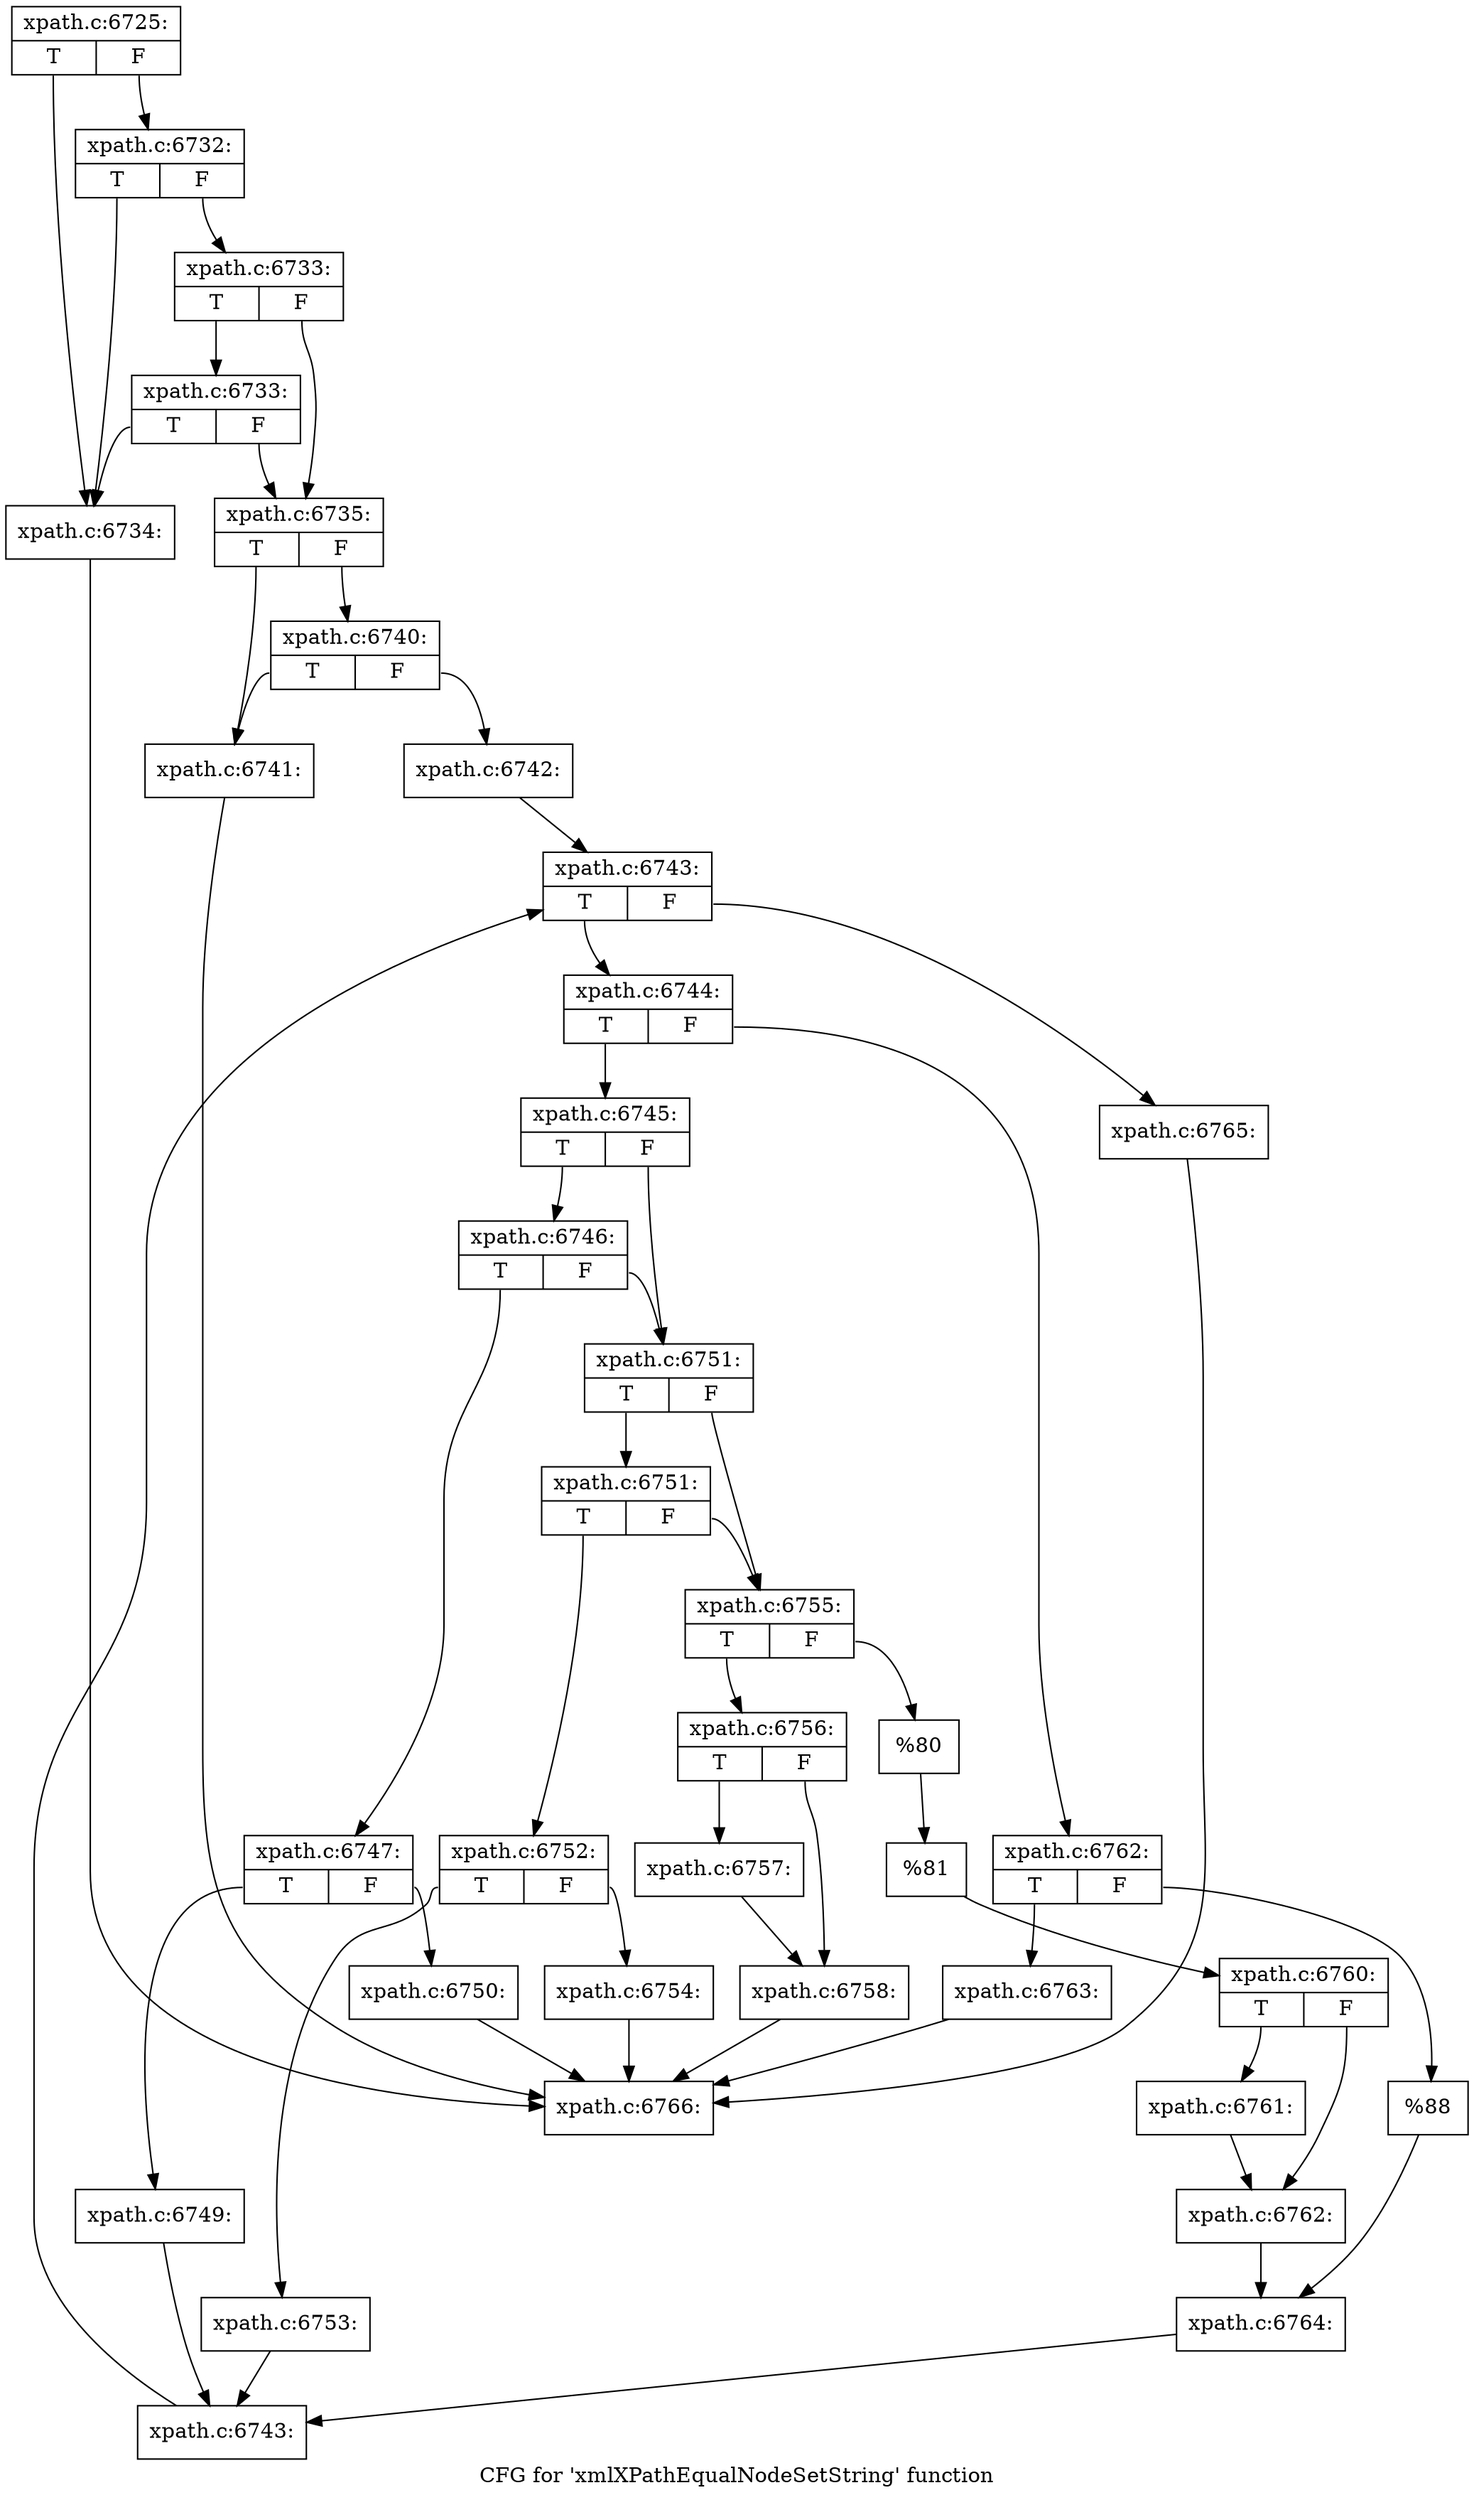 digraph "CFG for 'xmlXPathEqualNodeSetString' function" {
	label="CFG for 'xmlXPathEqualNodeSetString' function";

	Node0x4dc34d0 [shape=record,label="{xpath.c:6725:|{<s0>T|<s1>F}}"];
	Node0x4dc34d0:s0 -> Node0x4dd0080;
	Node0x4dc34d0:s1 -> Node0x4dd01a0;
	Node0x4dd01a0 [shape=record,label="{xpath.c:6732:|{<s0>T|<s1>F}}"];
	Node0x4dd01a0:s0 -> Node0x4dd0080;
	Node0x4dd01a0:s1 -> Node0x4dd0120;
	Node0x4dd0120 [shape=record,label="{xpath.c:6733:|{<s0>T|<s1>F}}"];
	Node0x4dd0120:s0 -> Node0x4dd06b0;
	Node0x4dd0120:s1 -> Node0x4dd00d0;
	Node0x4dd06b0 [shape=record,label="{xpath.c:6733:|{<s0>T|<s1>F}}"];
	Node0x4dd06b0:s0 -> Node0x4dd0080;
	Node0x4dd06b0:s1 -> Node0x4dd00d0;
	Node0x4dd0080 [shape=record,label="{xpath.c:6734:}"];
	Node0x4dd0080 -> Node0x4dceb30;
	Node0x4dd00d0 [shape=record,label="{xpath.c:6735:|{<s0>T|<s1>F}}"];
	Node0x4dd00d0:s0 -> Node0x4dd1210;
	Node0x4dd00d0:s1 -> Node0x4dd12b0;
	Node0x4dd12b0 [shape=record,label="{xpath.c:6740:|{<s0>T|<s1>F}}"];
	Node0x4dd12b0:s0 -> Node0x4dd1210;
	Node0x4dd12b0:s1 -> Node0x4dd1260;
	Node0x4dd1210 [shape=record,label="{xpath.c:6741:}"];
	Node0x4dd1210 -> Node0x4dceb30;
	Node0x4dd1260 [shape=record,label="{xpath.c:6742:}"];
	Node0x4dd1260 -> Node0x4dd2340;
	Node0x4dd2340 [shape=record,label="{xpath.c:6743:|{<s0>T|<s1>F}}"];
	Node0x4dd2340:s0 -> Node0x4dd2900;
	Node0x4dd2340:s1 -> Node0x49225d0;
	Node0x4dd2900 [shape=record,label="{xpath.c:6744:|{<s0>T|<s1>F}}"];
	Node0x4dd2900:s0 -> Node0x4dd2c00;
	Node0x4dd2900:s1 -> Node0x4dd2ca0;
	Node0x4dd2c00 [shape=record,label="{xpath.c:6745:|{<s0>T|<s1>F}}"];
	Node0x4dd2c00:s0 -> Node0x4dd3840;
	Node0x4dd2c00:s1 -> Node0x4dd37f0;
	Node0x4dd3840 [shape=record,label="{xpath.c:6746:|{<s0>T|<s1>F}}"];
	Node0x4dd3840:s0 -> Node0x4dd3750;
	Node0x4dd3840:s1 -> Node0x4dd37f0;
	Node0x4dd3750 [shape=record,label="{xpath.c:6747:|{<s0>T|<s1>F}}"];
	Node0x4dd3750:s0 -> Node0x4dd4000;
	Node0x4dd3750:s1 -> Node0x4dd4050;
	Node0x4dd4000 [shape=record,label="{xpath.c:6749:}"];
	Node0x4dd4000 -> Node0x4dd28b0;
	Node0x4dd4050 [shape=record,label="{xpath.c:6750:}"];
	Node0x4dd4050 -> Node0x4dceb30;
	Node0x4dd37f0 [shape=record,label="{xpath.c:6751:|{<s0>T|<s1>F}}"];
	Node0x4dd37f0:s0 -> Node0x4dd45f0;
	Node0x4dd37f0:s1 -> Node0x4dd45a0;
	Node0x4dd45f0 [shape=record,label="{xpath.c:6751:|{<s0>T|<s1>F}}"];
	Node0x4dd45f0:s0 -> Node0x4dd4500;
	Node0x4dd45f0:s1 -> Node0x4dd45a0;
	Node0x4dd4500 [shape=record,label="{xpath.c:6752:|{<s0>T|<s1>F}}"];
	Node0x4dd4500:s0 -> Node0x4dd4bd0;
	Node0x4dd4500:s1 -> Node0x4dd4c20;
	Node0x4dd4bd0 [shape=record,label="{xpath.c:6753:}"];
	Node0x4dd4bd0 -> Node0x4dd28b0;
	Node0x4dd4c20 [shape=record,label="{xpath.c:6754:}"];
	Node0x4dd4c20 -> Node0x4dceb30;
	Node0x4dd45a0 [shape=record,label="{xpath.c:6755:|{<s0>T|<s1>F}}"];
	Node0x4dd45a0:s0 -> Node0x4dd50d0;
	Node0x4dd45a0:s1 -> Node0x4dd5120;
	Node0x4dd50d0 [shape=record,label="{xpath.c:6756:|{<s0>T|<s1>F}}"];
	Node0x4dd50d0:s0 -> Node0x4dd53a0;
	Node0x4dd50d0:s1 -> Node0x4dd53f0;
	Node0x4dd53a0 [shape=record,label="{xpath.c:6757:}"];
	Node0x4dd53a0 -> Node0x4dd53f0;
	Node0x4dd53f0 [shape=record,label="{xpath.c:6758:}"];
	Node0x4dd53f0 -> Node0x4dceb30;
	Node0x4dd5120 [shape=record,label="{%80}"];
	Node0x4dd5120 -> Node0x4dd4550;
	Node0x4dd4550 [shape=record,label="{%81}"];
	Node0x4dd4550 -> Node0x4dd37a0;
	Node0x4dd37a0 [shape=record,label="{xpath.c:6760:|{<s0>T|<s1>F}}"];
	Node0x4dd37a0:s0 -> Node0x4dd5c30;
	Node0x4dd37a0:s1 -> Node0x4dd5c80;
	Node0x4dd5c30 [shape=record,label="{xpath.c:6761:}"];
	Node0x4dd5c30 -> Node0x4dd5c80;
	Node0x4dd5c80 [shape=record,label="{xpath.c:6762:}"];
	Node0x4dd5c80 -> Node0x4dd2c50;
	Node0x4dd2ca0 [shape=record,label="{xpath.c:6762:|{<s0>T|<s1>F}}"];
	Node0x4dd2ca0:s0 -> Node0x4dd6230;
	Node0x4dd2ca0:s1 -> Node0x4dd6280;
	Node0x4dd6230 [shape=record,label="{xpath.c:6763:}"];
	Node0x4dd6230 -> Node0x4dceb30;
	Node0x4dd6280 [shape=record,label="{%88}"];
	Node0x4dd6280 -> Node0x4dd2c50;
	Node0x4dd2c50 [shape=record,label="{xpath.c:6764:}"];
	Node0x4dd2c50 -> Node0x4dd28b0;
	Node0x4dd28b0 [shape=record,label="{xpath.c:6743:}"];
	Node0x4dd28b0 -> Node0x4dd2340;
	Node0x49225d0 [shape=record,label="{xpath.c:6765:}"];
	Node0x49225d0 -> Node0x4dceb30;
	Node0x4dceb30 [shape=record,label="{xpath.c:6766:}"];
}
